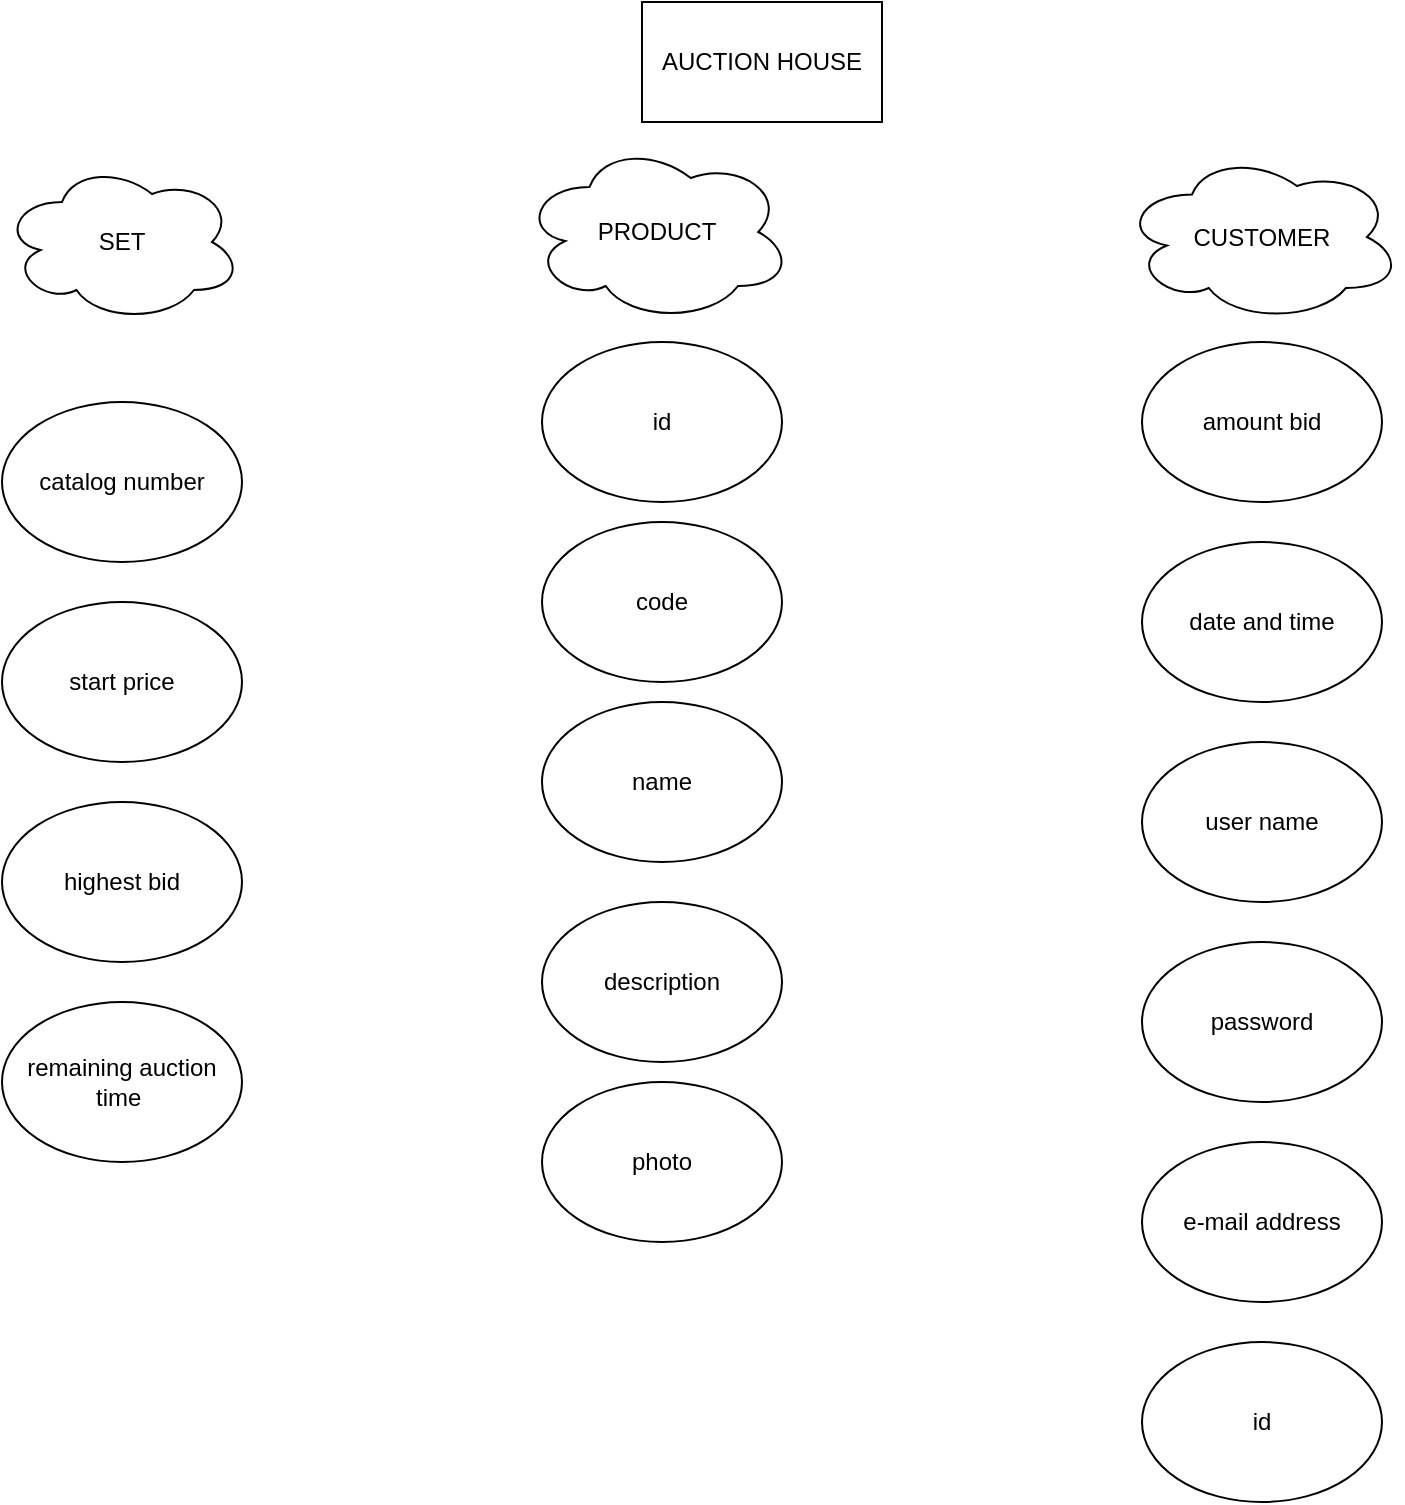 <mxfile>
    <diagram id="kdmMKWU9AXDISX_9s029" name="Page-1">
        <mxGraphModel dx="1031" dy="977" grid="1" gridSize="10" guides="1" tooltips="1" connect="1" arrows="1" fold="1" page="1" pageScale="1" pageWidth="850" pageHeight="1100" math="0" shadow="0">
            <root>
                <mxCell id="0"/>
                <mxCell id="1" parent="0"/>
                <mxCell id="2" value="AUCTION HOUSE" style="rounded=0;whiteSpace=wrap;html=1;" vertex="1" parent="1">
                    <mxGeometry x="350" y="30" width="120" height="60" as="geometry"/>
                </mxCell>
                <mxCell id="3" value="SET" style="ellipse;shape=cloud;whiteSpace=wrap;html=1;" vertex="1" parent="1">
                    <mxGeometry x="30" y="110" width="120" height="80" as="geometry"/>
                </mxCell>
                <mxCell id="4" value="catalog number" style="ellipse;whiteSpace=wrap;html=1;" vertex="1" parent="1">
                    <mxGeometry x="30" y="230" width="120" height="80" as="geometry"/>
                </mxCell>
                <mxCell id="5" value="start price" style="ellipse;whiteSpace=wrap;html=1;" vertex="1" parent="1">
                    <mxGeometry x="30" y="330" width="120" height="80" as="geometry"/>
                </mxCell>
                <mxCell id="6" value="highest bid" style="ellipse;whiteSpace=wrap;html=1;" vertex="1" parent="1">
                    <mxGeometry x="30" y="430" width="120" height="80" as="geometry"/>
                </mxCell>
                <mxCell id="7" value="remaining auction time&amp;nbsp;" style="ellipse;whiteSpace=wrap;html=1;" vertex="1" parent="1">
                    <mxGeometry x="30" y="530" width="120" height="80" as="geometry"/>
                </mxCell>
                <mxCell id="8" value="PRODUCT" style="ellipse;shape=cloud;whiteSpace=wrap;html=1;" vertex="1" parent="1">
                    <mxGeometry x="290" y="100" width="135" height="90" as="geometry"/>
                </mxCell>
                <mxCell id="9" value="id" style="ellipse;whiteSpace=wrap;html=1;" vertex="1" parent="1">
                    <mxGeometry x="300" y="200" width="120" height="80" as="geometry"/>
                </mxCell>
                <mxCell id="10" value="code" style="ellipse;whiteSpace=wrap;html=1;" vertex="1" parent="1">
                    <mxGeometry x="300" y="290" width="120" height="80" as="geometry"/>
                </mxCell>
                <mxCell id="11" value="name" style="ellipse;whiteSpace=wrap;html=1;" vertex="1" parent="1">
                    <mxGeometry x="300" y="380" width="120" height="80" as="geometry"/>
                </mxCell>
                <mxCell id="12" value="description" style="ellipse;whiteSpace=wrap;html=1;" vertex="1" parent="1">
                    <mxGeometry x="300" y="480" width="120" height="80" as="geometry"/>
                </mxCell>
                <mxCell id="13" value="photo" style="ellipse;whiteSpace=wrap;html=1;" vertex="1" parent="1">
                    <mxGeometry x="300" y="570" width="120" height="80" as="geometry"/>
                </mxCell>
                <mxCell id="14" value="CUSTOMER" style="ellipse;shape=cloud;whiteSpace=wrap;html=1;" vertex="1" parent="1">
                    <mxGeometry x="590" y="105" width="140" height="85" as="geometry"/>
                </mxCell>
                <mxCell id="15" value="amount bid" style="ellipse;whiteSpace=wrap;html=1;" vertex="1" parent="1">
                    <mxGeometry x="600" y="200" width="120" height="80" as="geometry"/>
                </mxCell>
                <mxCell id="16" value="date and time" style="ellipse;whiteSpace=wrap;html=1;" vertex="1" parent="1">
                    <mxGeometry x="600" y="300" width="120" height="80" as="geometry"/>
                </mxCell>
                <mxCell id="17" value="user name" style="ellipse;whiteSpace=wrap;html=1;" vertex="1" parent="1">
                    <mxGeometry x="600" y="400" width="120" height="80" as="geometry"/>
                </mxCell>
                <mxCell id="18" value="password" style="ellipse;whiteSpace=wrap;html=1;" vertex="1" parent="1">
                    <mxGeometry x="600" y="500" width="120" height="80" as="geometry"/>
                </mxCell>
                <mxCell id="19" value="e-mail address" style="ellipse;whiteSpace=wrap;html=1;" vertex="1" parent="1">
                    <mxGeometry x="600" y="600" width="120" height="80" as="geometry"/>
                </mxCell>
                <mxCell id="20" value="id" style="ellipse;whiteSpace=wrap;html=1;" vertex="1" parent="1">
                    <mxGeometry x="600" y="700" width="120" height="80" as="geometry"/>
                </mxCell>
            </root>
        </mxGraphModel>
    </diagram>
</mxfile>